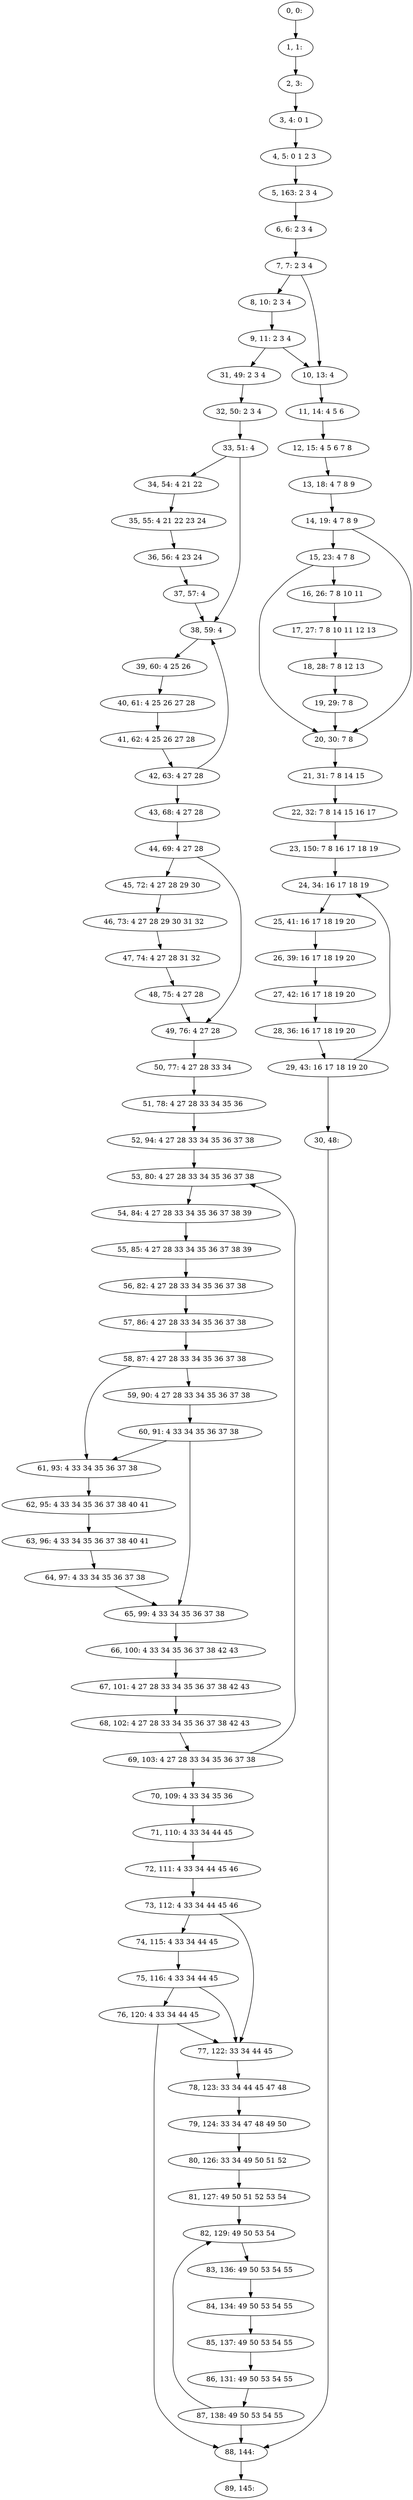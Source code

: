 digraph G {
0[label="0, 0: "];
1[label="1, 1: "];
2[label="2, 3: "];
3[label="3, 4: 0 1 "];
4[label="4, 5: 0 1 2 3 "];
5[label="5, 163: 2 3 4 "];
6[label="6, 6: 2 3 4 "];
7[label="7, 7: 2 3 4 "];
8[label="8, 10: 2 3 4 "];
9[label="9, 11: 2 3 4 "];
10[label="10, 13: 4 "];
11[label="11, 14: 4 5 6 "];
12[label="12, 15: 4 5 6 7 8 "];
13[label="13, 18: 4 7 8 9 "];
14[label="14, 19: 4 7 8 9 "];
15[label="15, 23: 4 7 8 "];
16[label="16, 26: 7 8 10 11 "];
17[label="17, 27: 7 8 10 11 12 13 "];
18[label="18, 28: 7 8 12 13 "];
19[label="19, 29: 7 8 "];
20[label="20, 30: 7 8 "];
21[label="21, 31: 7 8 14 15 "];
22[label="22, 32: 7 8 14 15 16 17 "];
23[label="23, 150: 7 8 16 17 18 19 "];
24[label="24, 34: 16 17 18 19 "];
25[label="25, 41: 16 17 18 19 20 "];
26[label="26, 39: 16 17 18 19 20 "];
27[label="27, 42: 16 17 18 19 20 "];
28[label="28, 36: 16 17 18 19 20 "];
29[label="29, 43: 16 17 18 19 20 "];
30[label="30, 48: "];
31[label="31, 49: 2 3 4 "];
32[label="32, 50: 2 3 4 "];
33[label="33, 51: 4 "];
34[label="34, 54: 4 21 22 "];
35[label="35, 55: 4 21 22 23 24 "];
36[label="36, 56: 4 23 24 "];
37[label="37, 57: 4 "];
38[label="38, 59: 4 "];
39[label="39, 60: 4 25 26 "];
40[label="40, 61: 4 25 26 27 28 "];
41[label="41, 62: 4 25 26 27 28 "];
42[label="42, 63: 4 27 28 "];
43[label="43, 68: 4 27 28 "];
44[label="44, 69: 4 27 28 "];
45[label="45, 72: 4 27 28 29 30 "];
46[label="46, 73: 4 27 28 29 30 31 32 "];
47[label="47, 74: 4 27 28 31 32 "];
48[label="48, 75: 4 27 28 "];
49[label="49, 76: 4 27 28 "];
50[label="50, 77: 4 27 28 33 34 "];
51[label="51, 78: 4 27 28 33 34 35 36 "];
52[label="52, 94: 4 27 28 33 34 35 36 37 38 "];
53[label="53, 80: 4 27 28 33 34 35 36 37 38 "];
54[label="54, 84: 4 27 28 33 34 35 36 37 38 39 "];
55[label="55, 85: 4 27 28 33 34 35 36 37 38 39 "];
56[label="56, 82: 4 27 28 33 34 35 36 37 38 "];
57[label="57, 86: 4 27 28 33 34 35 36 37 38 "];
58[label="58, 87: 4 27 28 33 34 35 36 37 38 "];
59[label="59, 90: 4 27 28 33 34 35 36 37 38 "];
60[label="60, 91: 4 33 34 35 36 37 38 "];
61[label="61, 93: 4 33 34 35 36 37 38 "];
62[label="62, 95: 4 33 34 35 36 37 38 40 41 "];
63[label="63, 96: 4 33 34 35 36 37 38 40 41 "];
64[label="64, 97: 4 33 34 35 36 37 38 "];
65[label="65, 99: 4 33 34 35 36 37 38 "];
66[label="66, 100: 4 33 34 35 36 37 38 42 43 "];
67[label="67, 101: 4 27 28 33 34 35 36 37 38 42 43 "];
68[label="68, 102: 4 27 28 33 34 35 36 37 38 42 43 "];
69[label="69, 103: 4 27 28 33 34 35 36 37 38 "];
70[label="70, 109: 4 33 34 35 36 "];
71[label="71, 110: 4 33 34 44 45 "];
72[label="72, 111: 4 33 34 44 45 46 "];
73[label="73, 112: 4 33 34 44 45 46 "];
74[label="74, 115: 4 33 34 44 45 "];
75[label="75, 116: 4 33 34 44 45 "];
76[label="76, 120: 4 33 34 44 45 "];
77[label="77, 122: 33 34 44 45 "];
78[label="78, 123: 33 34 44 45 47 48 "];
79[label="79, 124: 33 34 47 48 49 50 "];
80[label="80, 126: 33 34 49 50 51 52 "];
81[label="81, 127: 49 50 51 52 53 54 "];
82[label="82, 129: 49 50 53 54 "];
83[label="83, 136: 49 50 53 54 55 "];
84[label="84, 134: 49 50 53 54 55 "];
85[label="85, 137: 49 50 53 54 55 "];
86[label="86, 131: 49 50 53 54 55 "];
87[label="87, 138: 49 50 53 54 55 "];
88[label="88, 144: "];
89[label="89, 145: "];
0->1 ;
1->2 ;
2->3 ;
3->4 ;
4->5 ;
5->6 ;
6->7 ;
7->8 ;
7->10 ;
8->9 ;
9->10 ;
9->31 ;
10->11 ;
11->12 ;
12->13 ;
13->14 ;
14->15 ;
14->20 ;
15->16 ;
15->20 ;
16->17 ;
17->18 ;
18->19 ;
19->20 ;
20->21 ;
21->22 ;
22->23 ;
23->24 ;
24->25 ;
25->26 ;
26->27 ;
27->28 ;
28->29 ;
29->30 ;
29->24 ;
30->88 ;
31->32 ;
32->33 ;
33->34 ;
33->38 ;
34->35 ;
35->36 ;
36->37 ;
37->38 ;
38->39 ;
39->40 ;
40->41 ;
41->42 ;
42->43 ;
42->38 ;
43->44 ;
44->45 ;
44->49 ;
45->46 ;
46->47 ;
47->48 ;
48->49 ;
49->50 ;
50->51 ;
51->52 ;
52->53 ;
53->54 ;
54->55 ;
55->56 ;
56->57 ;
57->58 ;
58->59 ;
58->61 ;
59->60 ;
60->61 ;
60->65 ;
61->62 ;
62->63 ;
63->64 ;
64->65 ;
65->66 ;
66->67 ;
67->68 ;
68->69 ;
69->70 ;
69->53 ;
70->71 ;
71->72 ;
72->73 ;
73->74 ;
73->77 ;
74->75 ;
75->76 ;
75->77 ;
76->77 ;
76->88 ;
77->78 ;
78->79 ;
79->80 ;
80->81 ;
81->82 ;
82->83 ;
83->84 ;
84->85 ;
85->86 ;
86->87 ;
87->88 ;
87->82 ;
88->89 ;
}
